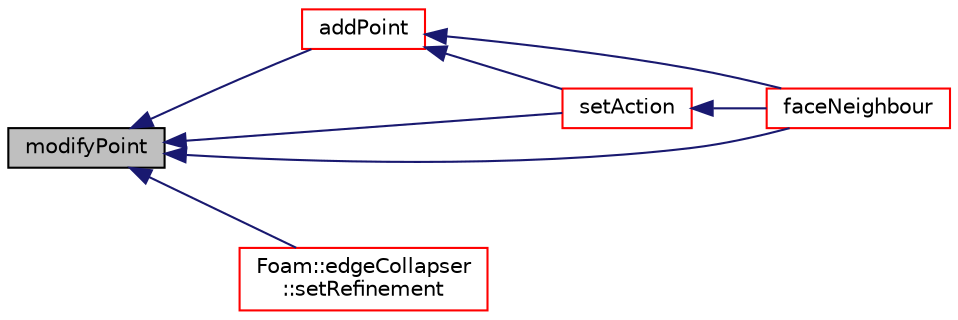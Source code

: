 digraph "modifyPoint"
{
  bgcolor="transparent";
  edge [fontname="Helvetica",fontsize="10",labelfontname="Helvetica",labelfontsize="10"];
  node [fontname="Helvetica",fontsize="10",shape=record];
  rankdir="LR";
  Node1 [label="modifyPoint",height=0.2,width=0.4,color="black", fillcolor="grey75", style="filled", fontcolor="black"];
  Node1 -> Node2 [dir="back",color="midnightblue",fontsize="10",style="solid",fontname="Helvetica"];
  Node2 [label="addPoint",height=0.2,width=0.4,color="red",URL="$a01943.html#a8f193762de4dd6a4d0d5c7b6184fcf73",tooltip="Add point. Return new point label. "];
  Node2 -> Node3 [dir="back",color="midnightblue",fontsize="10",style="solid",fontname="Helvetica"];
  Node3 [label="faceNeighbour",height=0.2,width=0.4,color="red",URL="$a01943.html#a075cddec7d13c01936a271a1fc26c7c2"];
  Node2 -> Node4 [dir="back",color="midnightblue",fontsize="10",style="solid",fontname="Helvetica"];
  Node4 [label="setAction",height=0.2,width=0.4,color="red",URL="$a01943.html#a40a23962b792d24f4cb999f5b55aece2",tooltip="For compatibility with polyTopoChange: set topological action. "];
  Node4 -> Node3 [dir="back",color="midnightblue",fontsize="10",style="solid",fontname="Helvetica"];
  Node1 -> Node3 [dir="back",color="midnightblue",fontsize="10",style="solid",fontname="Helvetica"];
  Node1 -> Node4 [dir="back",color="midnightblue",fontsize="10",style="solid",fontname="Helvetica"];
  Node1 -> Node5 [dir="back",color="midnightblue",fontsize="10",style="solid",fontname="Helvetica"];
  Node5 [label="Foam::edgeCollapser\l::setRefinement",height=0.2,width=0.4,color="red",URL="$a00613.html#a9b80e891413d76aa1324fdd6c9e58c64",tooltip="Play commands into polyTopoChange to create mesh. "];
}
